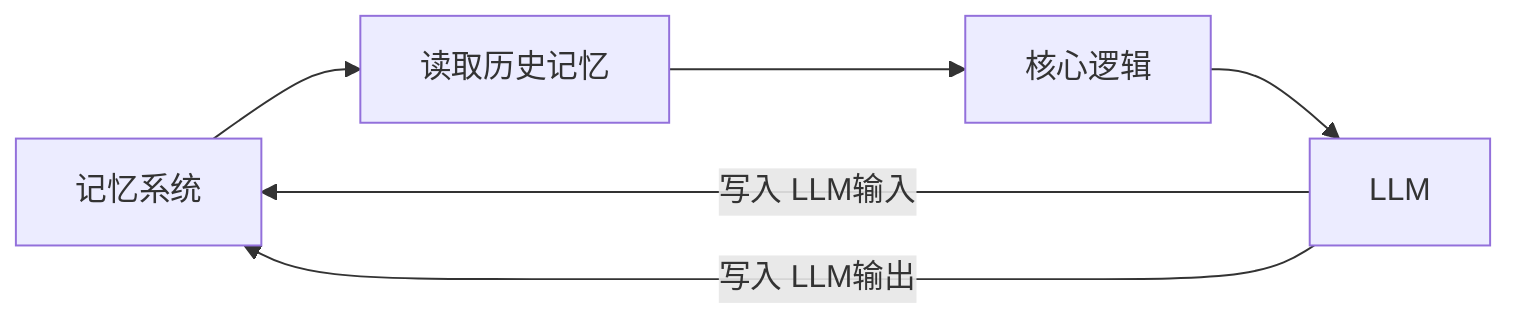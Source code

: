 flowchart LR
    A[记忆系统] --> B[读取历史记忆]
    B --> C[核心逻辑]
    C --> D[LLM]
    D --> |写入 LLM输入| A
    D --> |写入 LLM输出| A